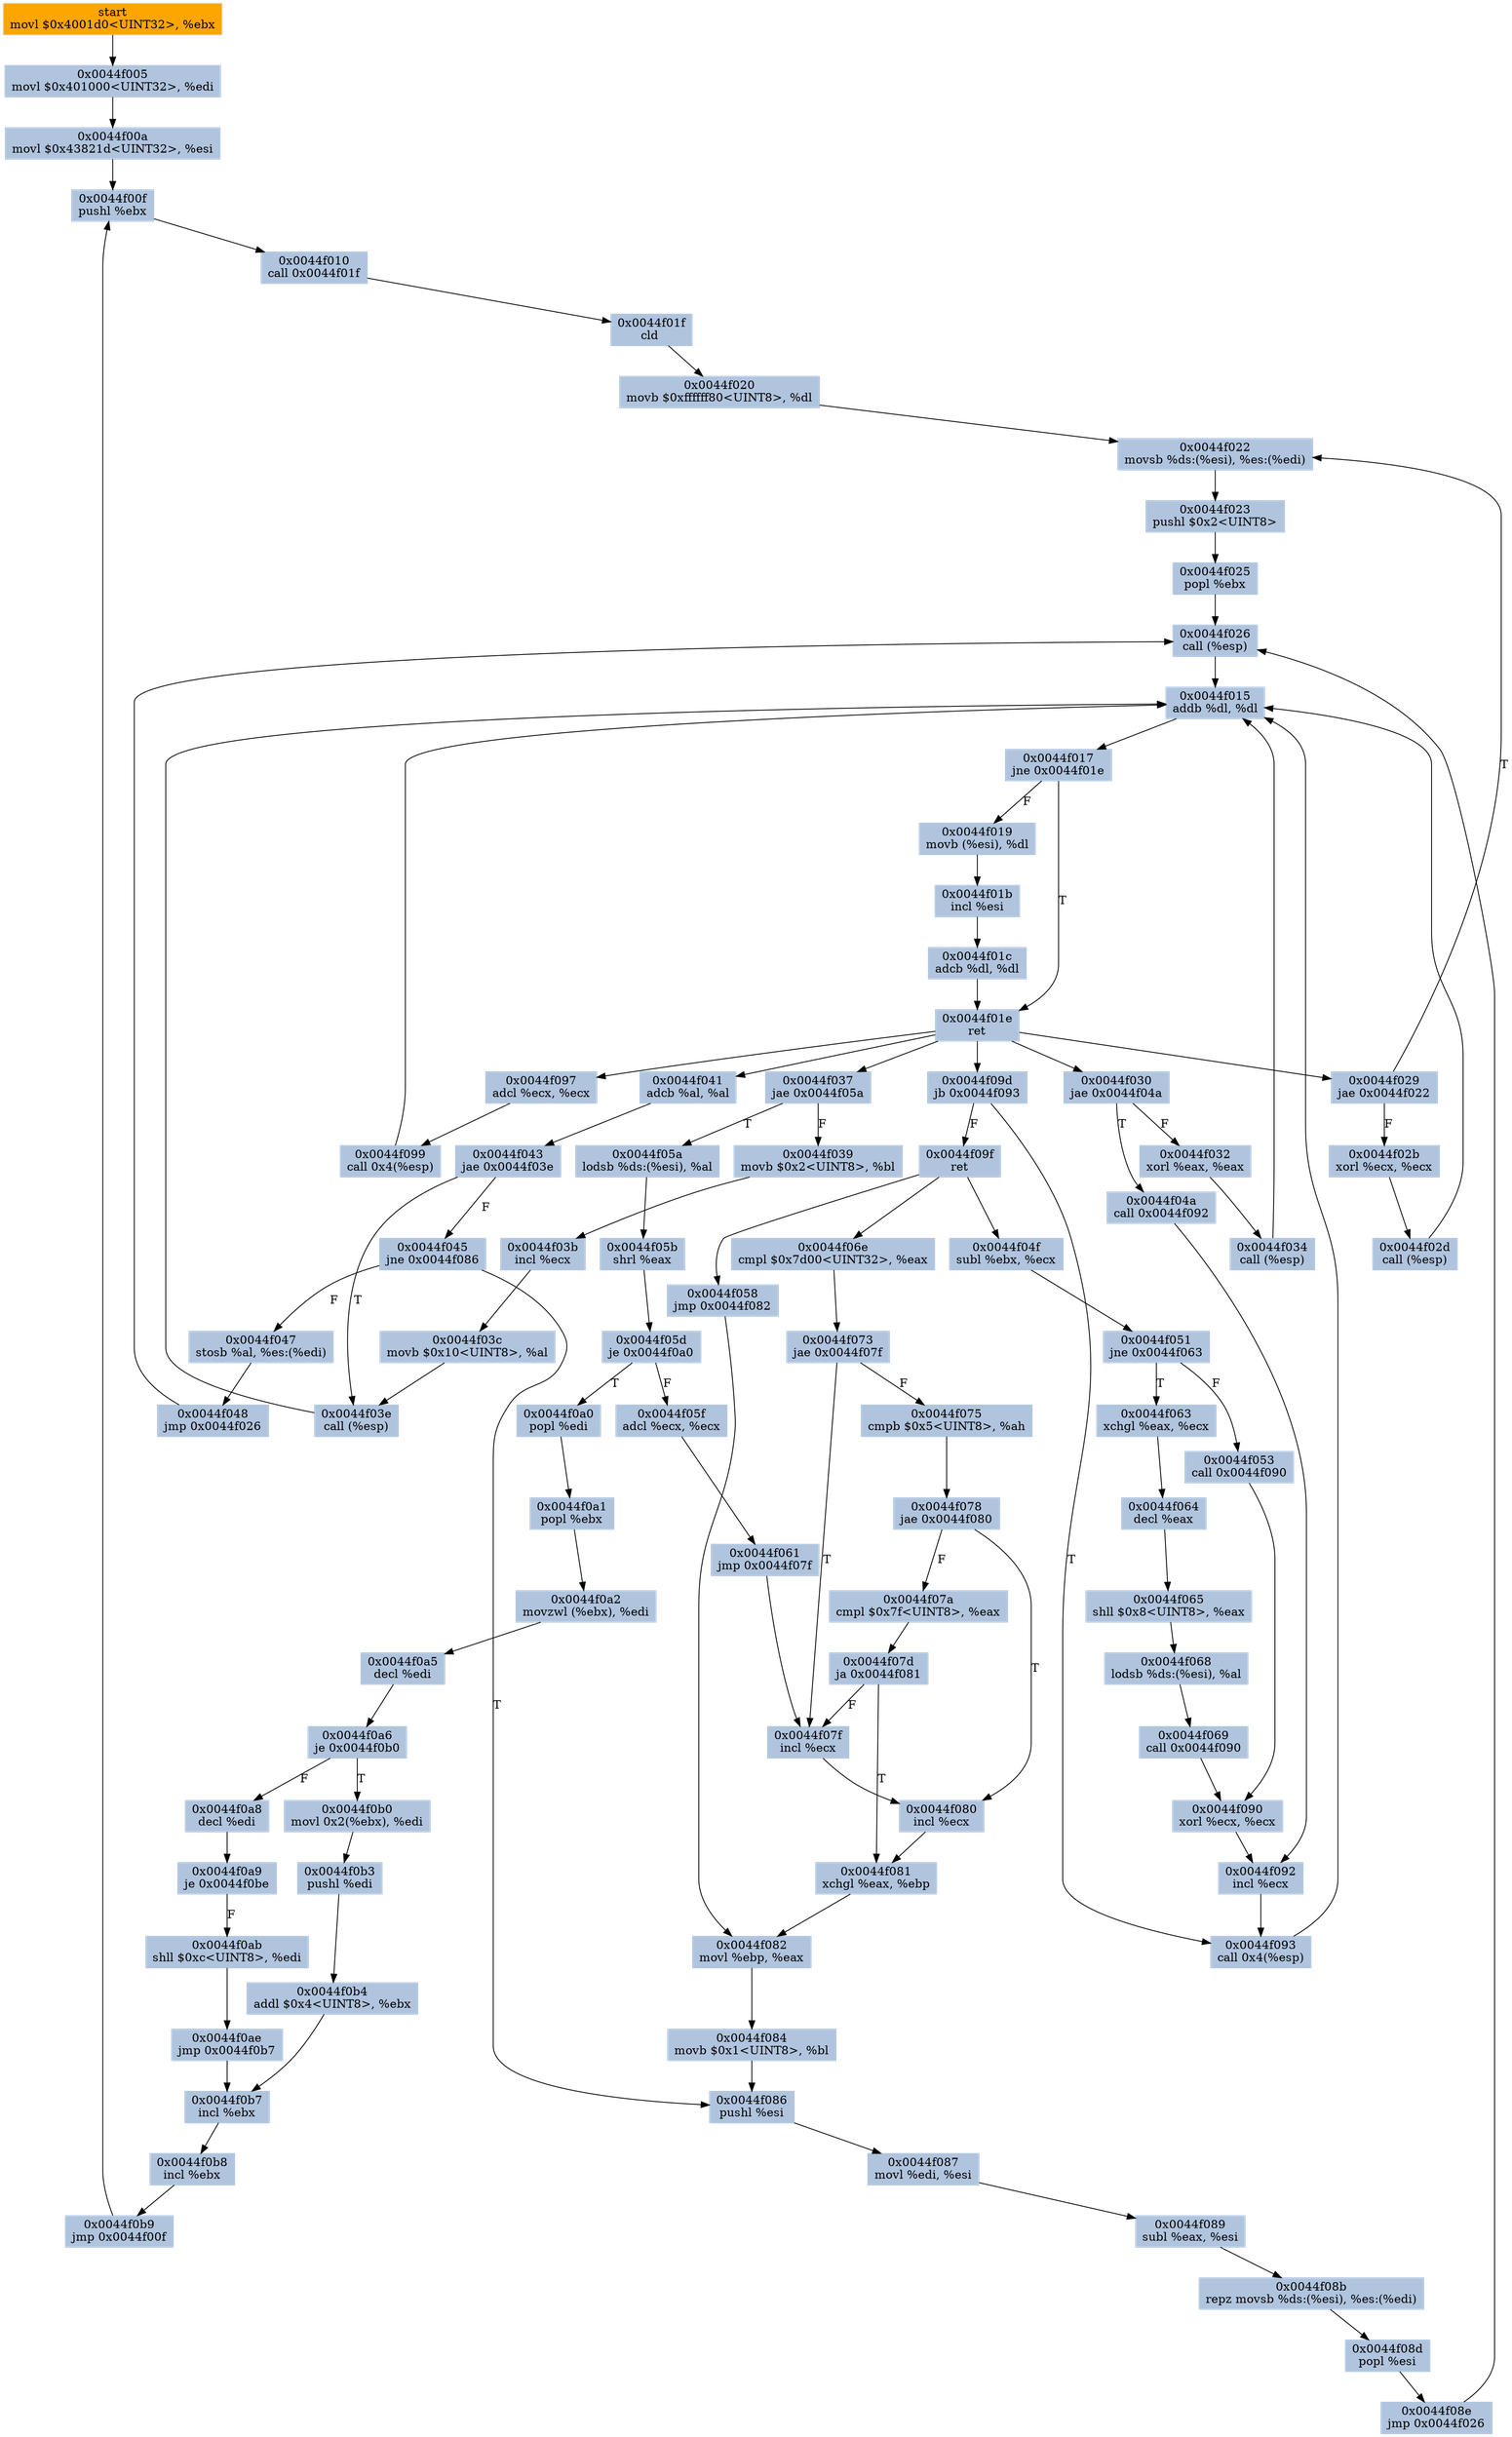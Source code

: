 digraph G {
node[shape=rectangle,style=filled,fillcolor=lightsteelblue,color=lightsteelblue]
bgcolor="transparent"
a0x0044f000movl_0x4001d0UINT32_ebx[label="start\nmovl $0x4001d0<UINT32>, %ebx",fillcolor="orange",color="lightgrey"];
a0x0044f005movl_0x401000UINT32_edi[label="0x0044f005\nmovl $0x401000<UINT32>, %edi"];
a0x0044f00amovl_0x43821dUINT32_esi[label="0x0044f00a\nmovl $0x43821d<UINT32>, %esi"];
a0x0044f00fpushl_ebx[label="0x0044f00f\npushl %ebx"];
a0x0044f010call_0x0044f01f[label="0x0044f010\ncall 0x0044f01f"];
a0x0044f01fcld_[label="0x0044f01f\ncld "];
a0x0044f020movb_0xffffff80UINT8_dl[label="0x0044f020\nmovb $0xffffff80<UINT8>, %dl"];
a0x0044f022movsb_ds_esi__es_edi_[label="0x0044f022\nmovsb %ds:(%esi), %es:(%edi)"];
a0x0044f023pushl_0x2UINT8[label="0x0044f023\npushl $0x2<UINT8>"];
a0x0044f025popl_ebx[label="0x0044f025\npopl %ebx"];
a0x0044f026call_esp_[label="0x0044f026\ncall (%esp)"];
a0x0044f015addb_dl_dl[label="0x0044f015\naddb %dl, %dl"];
a0x0044f017jne_0x0044f01e[label="0x0044f017\njne 0x0044f01e"];
a0x0044f019movb_esi__dl[label="0x0044f019\nmovb (%esi), %dl"];
a0x0044f01bincl_esi[label="0x0044f01b\nincl %esi"];
a0x0044f01cadcb_dl_dl[label="0x0044f01c\nadcb %dl, %dl"];
a0x0044f01eret[label="0x0044f01e\nret"];
a0x0044f029jae_0x0044f022[label="0x0044f029\njae 0x0044f022"];
a0x0044f02bxorl_ecx_ecx[label="0x0044f02b\nxorl %ecx, %ecx"];
a0x0044f02dcall_esp_[label="0x0044f02d\ncall (%esp)"];
a0x0044f030jae_0x0044f04a[label="0x0044f030\njae 0x0044f04a"];
a0x0044f032xorl_eax_eax[label="0x0044f032\nxorl %eax, %eax"];
a0x0044f034call_esp_[label="0x0044f034\ncall (%esp)"];
a0x0044f037jae_0x0044f05a[label="0x0044f037\njae 0x0044f05a"];
a0x0044f039movb_0x2UINT8_bl[label="0x0044f039\nmovb $0x2<UINT8>, %bl"];
a0x0044f03bincl_ecx[label="0x0044f03b\nincl %ecx"];
a0x0044f03cmovb_0x10UINT8_al[label="0x0044f03c\nmovb $0x10<UINT8>, %al"];
a0x0044f03ecall_esp_[label="0x0044f03e\ncall (%esp)"];
a0x0044f041adcb_al_al[label="0x0044f041\nadcb %al, %al"];
a0x0044f043jae_0x0044f03e[label="0x0044f043\njae 0x0044f03e"];
a0x0044f045jne_0x0044f086[label="0x0044f045\njne 0x0044f086"];
a0x0044f086pushl_esi[label="0x0044f086\npushl %esi"];
a0x0044f087movl_edi_esi[label="0x0044f087\nmovl %edi, %esi"];
a0x0044f089subl_eax_esi[label="0x0044f089\nsubl %eax, %esi"];
a0x0044f08brepz_movsb_ds_esi__es_edi_[label="0x0044f08b\nrepz movsb %ds:(%esi), %es:(%edi)"];
a0x0044f08dpopl_esi[label="0x0044f08d\npopl %esi"];
a0x0044f08ejmp_0x0044f026[label="0x0044f08e\njmp 0x0044f026"];
a0x0044f04acall_0x0044f092[label="0x0044f04a\ncall 0x0044f092"];
a0x0044f092incl_ecx[label="0x0044f092\nincl %ecx"];
a0x0044f093call_0x4esp_[label="0x0044f093\ncall 0x4(%esp)"];
a0x0044f097adcl_ecx_ecx[label="0x0044f097\nadcl %ecx, %ecx"];
a0x0044f099call_0x4esp_[label="0x0044f099\ncall 0x4(%esp)"];
a0x0044f09djb_0x0044f093[label="0x0044f09d\njb 0x0044f093"];
a0x0044f09fret[label="0x0044f09f\nret"];
a0x0044f04fsubl_ebx_ecx[label="0x0044f04f\nsubl %ebx, %ecx"];
a0x0044f051jne_0x0044f063[label="0x0044f051\njne 0x0044f063"];
a0x0044f063xchgl_eax_ecx[label="0x0044f063\nxchgl %eax, %ecx"];
a0x0044f064decl_eax[label="0x0044f064\ndecl %eax"];
a0x0044f065shll_0x8UINT8_eax[label="0x0044f065\nshll $0x8<UINT8>, %eax"];
a0x0044f068lodsb_ds_esi__al[label="0x0044f068\nlodsb %ds:(%esi), %al"];
a0x0044f069call_0x0044f090[label="0x0044f069\ncall 0x0044f090"];
a0x0044f090xorl_ecx_ecx[label="0x0044f090\nxorl %ecx, %ecx"];
a0x0044f06ecmpl_0x7d00UINT32_eax[label="0x0044f06e\ncmpl $0x7d00<UINT32>, %eax"];
a0x0044f073jae_0x0044f07f[label="0x0044f073\njae 0x0044f07f"];
a0x0044f075cmpb_0x5UINT8_ah[label="0x0044f075\ncmpb $0x5<UINT8>, %ah"];
a0x0044f078jae_0x0044f080[label="0x0044f078\njae 0x0044f080"];
a0x0044f07acmpl_0x7fUINT8_eax[label="0x0044f07a\ncmpl $0x7f<UINT8>, %eax"];
a0x0044f07dja_0x0044f081[label="0x0044f07d\nja 0x0044f081"];
a0x0044f07fincl_ecx[label="0x0044f07f\nincl %ecx"];
a0x0044f080incl_ecx[label="0x0044f080\nincl %ecx"];
a0x0044f081xchgl_eax_ebp[label="0x0044f081\nxchgl %eax, %ebp"];
a0x0044f082movl_ebp_eax[label="0x0044f082\nmovl %ebp, %eax"];
a0x0044f084movb_0x1UINT8_bl[label="0x0044f084\nmovb $0x1<UINT8>, %bl"];
a0x0044f047stosb_al_es_edi_[label="0x0044f047\nstosb %al, %es:(%edi)"];
a0x0044f048jmp_0x0044f026[label="0x0044f048\njmp 0x0044f026"];
a0x0044f05alodsb_ds_esi__al[label="0x0044f05a\nlodsb %ds:(%esi), %al"];
a0x0044f05bshrl_eax[label="0x0044f05b\nshrl %eax"];
a0x0044f05dje_0x0044f0a0[label="0x0044f05d\nje 0x0044f0a0"];
a0x0044f05fadcl_ecx_ecx[label="0x0044f05f\nadcl %ecx, %ecx"];
a0x0044f061jmp_0x0044f07f[label="0x0044f061\njmp 0x0044f07f"];
a0x0044f053call_0x0044f090[label="0x0044f053\ncall 0x0044f090"];
a0x0044f058jmp_0x0044f082[label="0x0044f058\njmp 0x0044f082"];
a0x0044f0a0popl_edi[label="0x0044f0a0\npopl %edi"];
a0x0044f0a1popl_ebx[label="0x0044f0a1\npopl %ebx"];
a0x0044f0a2movzwl_ebx__edi[label="0x0044f0a2\nmovzwl (%ebx), %edi"];
a0x0044f0a5decl_edi[label="0x0044f0a5\ndecl %edi"];
a0x0044f0a6je_0x0044f0b0[label="0x0044f0a6\nje 0x0044f0b0"];
a0x0044f0a8decl_edi[label="0x0044f0a8\ndecl %edi"];
a0x0044f0a9je_0x0044f0be[label="0x0044f0a9\nje 0x0044f0be"];
a0x0044f0abshll_0xcUINT8_edi[label="0x0044f0ab\nshll $0xc<UINT8>, %edi"];
a0x0044f0aejmp_0x0044f0b7[label="0x0044f0ae\njmp 0x0044f0b7"];
a0x0044f0b7incl_ebx[label="0x0044f0b7\nincl %ebx"];
a0x0044f0b8incl_ebx[label="0x0044f0b8\nincl %ebx"];
a0x0044f0b9jmp_0x0044f00f[label="0x0044f0b9\njmp 0x0044f00f"];
a0x0044f0b0movl_0x2ebx__edi[label="0x0044f0b0\nmovl 0x2(%ebx), %edi"];
a0x0044f0b3pushl_edi[label="0x0044f0b3\npushl %edi"];
a0x0044f0b4addl_0x4UINT8_ebx[label="0x0044f0b4\naddl $0x4<UINT8>, %ebx"];
a0x0044f000movl_0x4001d0UINT32_ebx -> a0x0044f005movl_0x401000UINT32_edi [color="#000000"];
a0x0044f005movl_0x401000UINT32_edi -> a0x0044f00amovl_0x43821dUINT32_esi [color="#000000"];
a0x0044f00amovl_0x43821dUINT32_esi -> a0x0044f00fpushl_ebx [color="#000000"];
a0x0044f00fpushl_ebx -> a0x0044f010call_0x0044f01f [color="#000000"];
a0x0044f010call_0x0044f01f -> a0x0044f01fcld_ [color="#000000"];
a0x0044f01fcld_ -> a0x0044f020movb_0xffffff80UINT8_dl [color="#000000"];
a0x0044f020movb_0xffffff80UINT8_dl -> a0x0044f022movsb_ds_esi__es_edi_ [color="#000000"];
a0x0044f022movsb_ds_esi__es_edi_ -> a0x0044f023pushl_0x2UINT8 [color="#000000"];
a0x0044f023pushl_0x2UINT8 -> a0x0044f025popl_ebx [color="#000000"];
a0x0044f025popl_ebx -> a0x0044f026call_esp_ [color="#000000"];
a0x0044f026call_esp_ -> a0x0044f015addb_dl_dl [color="#000000"];
a0x0044f015addb_dl_dl -> a0x0044f017jne_0x0044f01e [color="#000000"];
a0x0044f017jne_0x0044f01e -> a0x0044f019movb_esi__dl [color="#000000",label="F"];
a0x0044f019movb_esi__dl -> a0x0044f01bincl_esi [color="#000000"];
a0x0044f01bincl_esi -> a0x0044f01cadcb_dl_dl [color="#000000"];
a0x0044f01cadcb_dl_dl -> a0x0044f01eret [color="#000000"];
a0x0044f01eret -> a0x0044f029jae_0x0044f022 [color="#000000"];
a0x0044f029jae_0x0044f022 -> a0x0044f022movsb_ds_esi__es_edi_ [color="#000000",label="T"];
a0x0044f017jne_0x0044f01e -> a0x0044f01eret [color="#000000",label="T"];
a0x0044f029jae_0x0044f022 -> a0x0044f02bxorl_ecx_ecx [color="#000000",label="F"];
a0x0044f02bxorl_ecx_ecx -> a0x0044f02dcall_esp_ [color="#000000"];
a0x0044f02dcall_esp_ -> a0x0044f015addb_dl_dl [color="#000000"];
a0x0044f01eret -> a0x0044f030jae_0x0044f04a [color="#000000"];
a0x0044f030jae_0x0044f04a -> a0x0044f032xorl_eax_eax [color="#000000",label="F"];
a0x0044f032xorl_eax_eax -> a0x0044f034call_esp_ [color="#000000"];
a0x0044f034call_esp_ -> a0x0044f015addb_dl_dl [color="#000000"];
a0x0044f01eret -> a0x0044f037jae_0x0044f05a [color="#000000"];
a0x0044f037jae_0x0044f05a -> a0x0044f039movb_0x2UINT8_bl [color="#000000",label="F"];
a0x0044f039movb_0x2UINT8_bl -> a0x0044f03bincl_ecx [color="#000000"];
a0x0044f03bincl_ecx -> a0x0044f03cmovb_0x10UINT8_al [color="#000000"];
a0x0044f03cmovb_0x10UINT8_al -> a0x0044f03ecall_esp_ [color="#000000"];
a0x0044f03ecall_esp_ -> a0x0044f015addb_dl_dl [color="#000000"];
a0x0044f01eret -> a0x0044f041adcb_al_al [color="#000000"];
a0x0044f041adcb_al_al -> a0x0044f043jae_0x0044f03e [color="#000000"];
a0x0044f043jae_0x0044f03e -> a0x0044f03ecall_esp_ [color="#000000",label="T"];
a0x0044f043jae_0x0044f03e -> a0x0044f045jne_0x0044f086 [color="#000000",label="F"];
a0x0044f045jne_0x0044f086 -> a0x0044f086pushl_esi [color="#000000",label="T"];
a0x0044f086pushl_esi -> a0x0044f087movl_edi_esi [color="#000000"];
a0x0044f087movl_edi_esi -> a0x0044f089subl_eax_esi [color="#000000"];
a0x0044f089subl_eax_esi -> a0x0044f08brepz_movsb_ds_esi__es_edi_ [color="#000000"];
a0x0044f08brepz_movsb_ds_esi__es_edi_ -> a0x0044f08dpopl_esi [color="#000000"];
a0x0044f08dpopl_esi -> a0x0044f08ejmp_0x0044f026 [color="#000000"];
a0x0044f08ejmp_0x0044f026 -> a0x0044f026call_esp_ [color="#000000"];
a0x0044f030jae_0x0044f04a -> a0x0044f04acall_0x0044f092 [color="#000000",label="T"];
a0x0044f04acall_0x0044f092 -> a0x0044f092incl_ecx [color="#000000"];
a0x0044f092incl_ecx -> a0x0044f093call_0x4esp_ [color="#000000"];
a0x0044f093call_0x4esp_ -> a0x0044f015addb_dl_dl [color="#000000"];
a0x0044f01eret -> a0x0044f097adcl_ecx_ecx [color="#000000"];
a0x0044f097adcl_ecx_ecx -> a0x0044f099call_0x4esp_ [color="#000000"];
a0x0044f099call_0x4esp_ -> a0x0044f015addb_dl_dl [color="#000000"];
a0x0044f01eret -> a0x0044f09djb_0x0044f093 [color="#000000"];
a0x0044f09djb_0x0044f093 -> a0x0044f09fret [color="#000000",label="F"];
a0x0044f09fret -> a0x0044f04fsubl_ebx_ecx [color="#000000"];
a0x0044f04fsubl_ebx_ecx -> a0x0044f051jne_0x0044f063 [color="#000000"];
a0x0044f051jne_0x0044f063 -> a0x0044f063xchgl_eax_ecx [color="#000000",label="T"];
a0x0044f063xchgl_eax_ecx -> a0x0044f064decl_eax [color="#000000"];
a0x0044f064decl_eax -> a0x0044f065shll_0x8UINT8_eax [color="#000000"];
a0x0044f065shll_0x8UINT8_eax -> a0x0044f068lodsb_ds_esi__al [color="#000000"];
a0x0044f068lodsb_ds_esi__al -> a0x0044f069call_0x0044f090 [color="#000000"];
a0x0044f069call_0x0044f090 -> a0x0044f090xorl_ecx_ecx [color="#000000"];
a0x0044f090xorl_ecx_ecx -> a0x0044f092incl_ecx [color="#000000"];
a0x0044f09fret -> a0x0044f06ecmpl_0x7d00UINT32_eax [color="#000000"];
a0x0044f06ecmpl_0x7d00UINT32_eax -> a0x0044f073jae_0x0044f07f [color="#000000"];
a0x0044f073jae_0x0044f07f -> a0x0044f075cmpb_0x5UINT8_ah [color="#000000",label="F"];
a0x0044f075cmpb_0x5UINT8_ah -> a0x0044f078jae_0x0044f080 [color="#000000"];
a0x0044f078jae_0x0044f080 -> a0x0044f07acmpl_0x7fUINT8_eax [color="#000000",label="F"];
a0x0044f07acmpl_0x7fUINT8_eax -> a0x0044f07dja_0x0044f081 [color="#000000"];
a0x0044f07dja_0x0044f081 -> a0x0044f07fincl_ecx [color="#000000",label="F"];
a0x0044f07fincl_ecx -> a0x0044f080incl_ecx [color="#000000"];
a0x0044f080incl_ecx -> a0x0044f081xchgl_eax_ebp [color="#000000"];
a0x0044f081xchgl_eax_ebp -> a0x0044f082movl_ebp_eax [color="#000000"];
a0x0044f082movl_ebp_eax -> a0x0044f084movb_0x1UINT8_bl [color="#000000"];
a0x0044f084movb_0x1UINT8_bl -> a0x0044f086pushl_esi [color="#000000"];
a0x0044f045jne_0x0044f086 -> a0x0044f047stosb_al_es_edi_ [color="#000000",label="F"];
a0x0044f047stosb_al_es_edi_ -> a0x0044f048jmp_0x0044f026 [color="#000000"];
a0x0044f048jmp_0x0044f026 -> a0x0044f026call_esp_ [color="#000000"];
a0x0044f037jae_0x0044f05a -> a0x0044f05alodsb_ds_esi__al [color="#000000",label="T"];
a0x0044f05alodsb_ds_esi__al -> a0x0044f05bshrl_eax [color="#000000"];
a0x0044f05bshrl_eax -> a0x0044f05dje_0x0044f0a0 [color="#000000"];
a0x0044f05dje_0x0044f0a0 -> a0x0044f05fadcl_ecx_ecx [color="#000000",label="F"];
a0x0044f05fadcl_ecx_ecx -> a0x0044f061jmp_0x0044f07f [color="#000000"];
a0x0044f061jmp_0x0044f07f -> a0x0044f07fincl_ecx [color="#000000"];
a0x0044f09djb_0x0044f093 -> a0x0044f093call_0x4esp_ [color="#000000",label="T"];
a0x0044f051jne_0x0044f063 -> a0x0044f053call_0x0044f090 [color="#000000",label="F"];
a0x0044f053call_0x0044f090 -> a0x0044f090xorl_ecx_ecx [color="#000000"];
a0x0044f09fret -> a0x0044f058jmp_0x0044f082 [color="#000000"];
a0x0044f058jmp_0x0044f082 -> a0x0044f082movl_ebp_eax [color="#000000"];
a0x0044f07dja_0x0044f081 -> a0x0044f081xchgl_eax_ebp [color="#000000",label="T"];
a0x0044f078jae_0x0044f080 -> a0x0044f080incl_ecx [color="#000000",label="T"];
a0x0044f073jae_0x0044f07f -> a0x0044f07fincl_ecx [color="#000000",label="T"];
a0x0044f05dje_0x0044f0a0 -> a0x0044f0a0popl_edi [color="#000000",label="T"];
a0x0044f0a0popl_edi -> a0x0044f0a1popl_ebx [color="#000000"];
a0x0044f0a1popl_ebx -> a0x0044f0a2movzwl_ebx__edi [color="#000000"];
a0x0044f0a2movzwl_ebx__edi -> a0x0044f0a5decl_edi [color="#000000"];
a0x0044f0a5decl_edi -> a0x0044f0a6je_0x0044f0b0 [color="#000000"];
a0x0044f0a6je_0x0044f0b0 -> a0x0044f0a8decl_edi [color="#000000",label="F"];
a0x0044f0a8decl_edi -> a0x0044f0a9je_0x0044f0be [color="#000000"];
a0x0044f0a9je_0x0044f0be -> a0x0044f0abshll_0xcUINT8_edi [color="#000000",label="F"];
a0x0044f0abshll_0xcUINT8_edi -> a0x0044f0aejmp_0x0044f0b7 [color="#000000"];
a0x0044f0aejmp_0x0044f0b7 -> a0x0044f0b7incl_ebx [color="#000000"];
a0x0044f0b7incl_ebx -> a0x0044f0b8incl_ebx [color="#000000"];
a0x0044f0b8incl_ebx -> a0x0044f0b9jmp_0x0044f00f [color="#000000"];
a0x0044f0b9jmp_0x0044f00f -> a0x0044f00fpushl_ebx [color="#000000"];
a0x0044f0a6je_0x0044f0b0 -> a0x0044f0b0movl_0x2ebx__edi [color="#000000",label="T"];
a0x0044f0b0movl_0x2ebx__edi -> a0x0044f0b3pushl_edi [color="#000000"];
a0x0044f0b3pushl_edi -> a0x0044f0b4addl_0x4UINT8_ebx [color="#000000"];
a0x0044f0b4addl_0x4UINT8_ebx -> a0x0044f0b7incl_ebx [color="#000000"];
}
